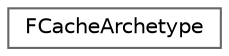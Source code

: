 digraph "Graphical Class Hierarchy"
{
 // INTERACTIVE_SVG=YES
 // LATEX_PDF_SIZE
  bgcolor="transparent";
  edge [fontname=Helvetica,fontsize=10,labelfontname=Helvetica,labelfontsize=10];
  node [fontname=Helvetica,fontsize=10,shape=box,height=0.2,width=0.4];
  rankdir="LR";
  Node0 [id="Node000000",label="FCacheArchetype",height=0.2,width=0.4,color="grey40", fillcolor="white", style="filled",URL="$d7/d2d/structFCacheArchetype.html",tooltip=" "];
}
